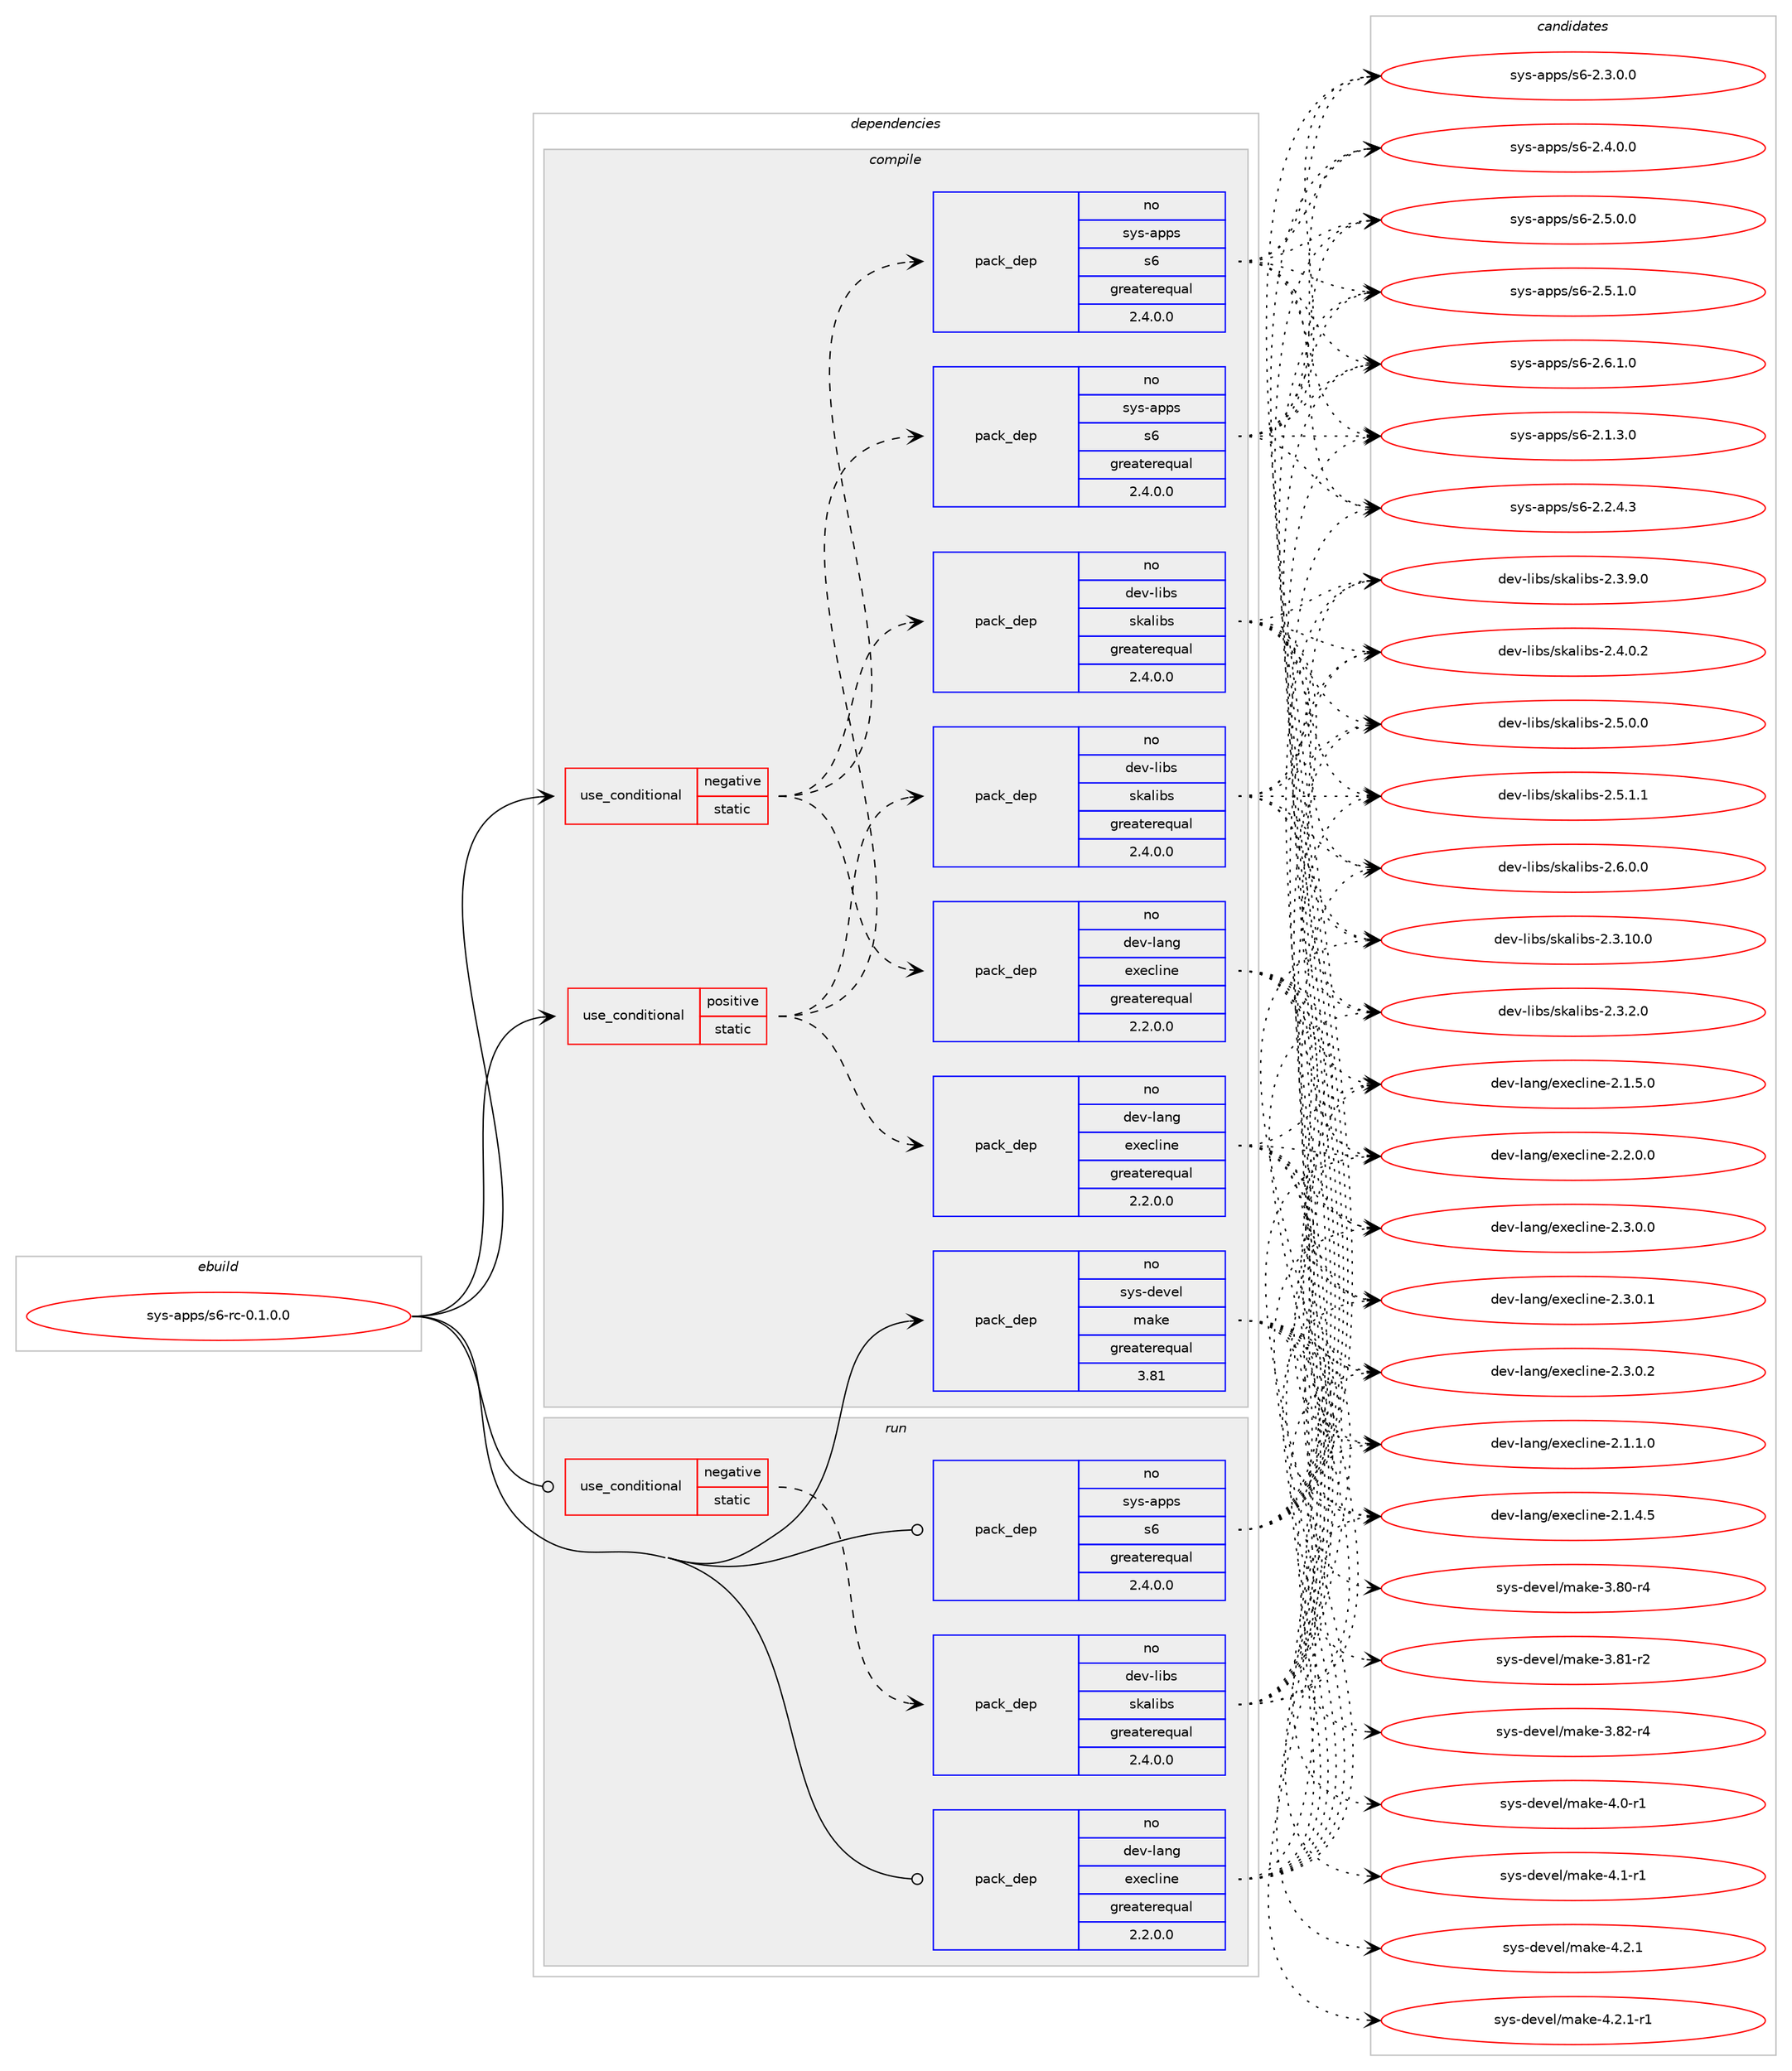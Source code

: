 digraph prolog {

# *************
# Graph options
# *************

newrank=true;
concentrate=true;
compound=true;
graph [rankdir=LR,fontname=Helvetica,fontsize=10,ranksep=1.5];#, ranksep=2.5, nodesep=0.2];
edge  [arrowhead=vee];
node  [fontname=Helvetica,fontsize=10];

# **********
# The ebuild
# **********

subgraph cluster_leftcol {
color=gray;
rank=same;
label=<<i>ebuild</i>>;
id [label="sys-apps/s6-rc-0.1.0.0", color=red, width=4, href="../sys-apps/s6-rc-0.1.0.0.svg"];
}

# ****************
# The dependencies
# ****************

subgraph cluster_midcol {
color=gray;
label=<<i>dependencies</i>>;
subgraph cluster_compile {
fillcolor="#eeeeee";
style=filled;
label=<<i>compile</i>>;
subgraph cond113897 {
dependency472503 [label=<<TABLE BORDER="0" CELLBORDER="1" CELLSPACING="0" CELLPADDING="4"><TR><TD ROWSPAN="3" CELLPADDING="10">use_conditional</TD></TR><TR><TD>negative</TD></TR><TR><TD>static</TD></TR></TABLE>>, shape=none, color=red];
subgraph pack350453 {
dependency472504 [label=<<TABLE BORDER="0" CELLBORDER="1" CELLSPACING="0" CELLPADDING="4" WIDTH="220"><TR><TD ROWSPAN="6" CELLPADDING="30">pack_dep</TD></TR><TR><TD WIDTH="110">no</TD></TR><TR><TD>dev-lang</TD></TR><TR><TD>execline</TD></TR><TR><TD>greaterequal</TD></TR><TR><TD>2.2.0.0</TD></TR></TABLE>>, shape=none, color=blue];
}
dependency472503:e -> dependency472504:w [weight=20,style="dashed",arrowhead="vee"];
subgraph pack350454 {
dependency472505 [label=<<TABLE BORDER="0" CELLBORDER="1" CELLSPACING="0" CELLPADDING="4" WIDTH="220"><TR><TD ROWSPAN="6" CELLPADDING="30">pack_dep</TD></TR><TR><TD WIDTH="110">no</TD></TR><TR><TD>dev-libs</TD></TR><TR><TD>skalibs</TD></TR><TR><TD>greaterequal</TD></TR><TR><TD>2.4.0.0</TD></TR></TABLE>>, shape=none, color=blue];
}
dependency472503:e -> dependency472505:w [weight=20,style="dashed",arrowhead="vee"];
subgraph pack350455 {
dependency472506 [label=<<TABLE BORDER="0" CELLBORDER="1" CELLSPACING="0" CELLPADDING="4" WIDTH="220"><TR><TD ROWSPAN="6" CELLPADDING="30">pack_dep</TD></TR><TR><TD WIDTH="110">no</TD></TR><TR><TD>sys-apps</TD></TR><TR><TD>s6</TD></TR><TR><TD>greaterequal</TD></TR><TR><TD>2.4.0.0</TD></TR></TABLE>>, shape=none, color=blue];
}
dependency472503:e -> dependency472506:w [weight=20,style="dashed",arrowhead="vee"];
}
id:e -> dependency472503:w [weight=20,style="solid",arrowhead="vee"];
subgraph cond113898 {
dependency472507 [label=<<TABLE BORDER="0" CELLBORDER="1" CELLSPACING="0" CELLPADDING="4"><TR><TD ROWSPAN="3" CELLPADDING="10">use_conditional</TD></TR><TR><TD>positive</TD></TR><TR><TD>static</TD></TR></TABLE>>, shape=none, color=red];
subgraph pack350456 {
dependency472508 [label=<<TABLE BORDER="0" CELLBORDER="1" CELLSPACING="0" CELLPADDING="4" WIDTH="220"><TR><TD ROWSPAN="6" CELLPADDING="30">pack_dep</TD></TR><TR><TD WIDTH="110">no</TD></TR><TR><TD>dev-lang</TD></TR><TR><TD>execline</TD></TR><TR><TD>greaterequal</TD></TR><TR><TD>2.2.0.0</TD></TR></TABLE>>, shape=none, color=blue];
}
dependency472507:e -> dependency472508:w [weight=20,style="dashed",arrowhead="vee"];
subgraph pack350457 {
dependency472509 [label=<<TABLE BORDER="0" CELLBORDER="1" CELLSPACING="0" CELLPADDING="4" WIDTH="220"><TR><TD ROWSPAN="6" CELLPADDING="30">pack_dep</TD></TR><TR><TD WIDTH="110">no</TD></TR><TR><TD>dev-libs</TD></TR><TR><TD>skalibs</TD></TR><TR><TD>greaterequal</TD></TR><TR><TD>2.4.0.0</TD></TR></TABLE>>, shape=none, color=blue];
}
dependency472507:e -> dependency472509:w [weight=20,style="dashed",arrowhead="vee"];
subgraph pack350458 {
dependency472510 [label=<<TABLE BORDER="0" CELLBORDER="1" CELLSPACING="0" CELLPADDING="4" WIDTH="220"><TR><TD ROWSPAN="6" CELLPADDING="30">pack_dep</TD></TR><TR><TD WIDTH="110">no</TD></TR><TR><TD>sys-apps</TD></TR><TR><TD>s6</TD></TR><TR><TD>greaterequal</TD></TR><TR><TD>2.4.0.0</TD></TR></TABLE>>, shape=none, color=blue];
}
dependency472507:e -> dependency472510:w [weight=20,style="dashed",arrowhead="vee"];
}
id:e -> dependency472507:w [weight=20,style="solid",arrowhead="vee"];
subgraph pack350459 {
dependency472511 [label=<<TABLE BORDER="0" CELLBORDER="1" CELLSPACING="0" CELLPADDING="4" WIDTH="220"><TR><TD ROWSPAN="6" CELLPADDING="30">pack_dep</TD></TR><TR><TD WIDTH="110">no</TD></TR><TR><TD>sys-devel</TD></TR><TR><TD>make</TD></TR><TR><TD>greaterequal</TD></TR><TR><TD>3.81</TD></TR></TABLE>>, shape=none, color=blue];
}
id:e -> dependency472511:w [weight=20,style="solid",arrowhead="vee"];
}
subgraph cluster_compileandrun {
fillcolor="#eeeeee";
style=filled;
label=<<i>compile and run</i>>;
}
subgraph cluster_run {
fillcolor="#eeeeee";
style=filled;
label=<<i>run</i>>;
subgraph cond113899 {
dependency472512 [label=<<TABLE BORDER="0" CELLBORDER="1" CELLSPACING="0" CELLPADDING="4"><TR><TD ROWSPAN="3" CELLPADDING="10">use_conditional</TD></TR><TR><TD>negative</TD></TR><TR><TD>static</TD></TR></TABLE>>, shape=none, color=red];
subgraph pack350460 {
dependency472513 [label=<<TABLE BORDER="0" CELLBORDER="1" CELLSPACING="0" CELLPADDING="4" WIDTH="220"><TR><TD ROWSPAN="6" CELLPADDING="30">pack_dep</TD></TR><TR><TD WIDTH="110">no</TD></TR><TR><TD>dev-libs</TD></TR><TR><TD>skalibs</TD></TR><TR><TD>greaterequal</TD></TR><TR><TD>2.4.0.0</TD></TR></TABLE>>, shape=none, color=blue];
}
dependency472512:e -> dependency472513:w [weight=20,style="dashed",arrowhead="vee"];
}
id:e -> dependency472512:w [weight=20,style="solid",arrowhead="odot"];
subgraph pack350461 {
dependency472514 [label=<<TABLE BORDER="0" CELLBORDER="1" CELLSPACING="0" CELLPADDING="4" WIDTH="220"><TR><TD ROWSPAN="6" CELLPADDING="30">pack_dep</TD></TR><TR><TD WIDTH="110">no</TD></TR><TR><TD>dev-lang</TD></TR><TR><TD>execline</TD></TR><TR><TD>greaterequal</TD></TR><TR><TD>2.2.0.0</TD></TR></TABLE>>, shape=none, color=blue];
}
id:e -> dependency472514:w [weight=20,style="solid",arrowhead="odot"];
subgraph pack350462 {
dependency472515 [label=<<TABLE BORDER="0" CELLBORDER="1" CELLSPACING="0" CELLPADDING="4" WIDTH="220"><TR><TD ROWSPAN="6" CELLPADDING="30">pack_dep</TD></TR><TR><TD WIDTH="110">no</TD></TR><TR><TD>sys-apps</TD></TR><TR><TD>s6</TD></TR><TR><TD>greaterequal</TD></TR><TR><TD>2.4.0.0</TD></TR></TABLE>>, shape=none, color=blue];
}
id:e -> dependency472515:w [weight=20,style="solid",arrowhead="odot"];
}
}

# **************
# The candidates
# **************

subgraph cluster_choices {
rank=same;
color=gray;
label=<<i>candidates</i>>;

subgraph choice350453 {
color=black;
nodesep=1;
choice100101118451089711010347101120101991081051101014550464946494648 [label="dev-lang/execline-2.1.1.0", color=red, width=4,href="../dev-lang/execline-2.1.1.0.svg"];
choice100101118451089711010347101120101991081051101014550464946524653 [label="dev-lang/execline-2.1.4.5", color=red, width=4,href="../dev-lang/execline-2.1.4.5.svg"];
choice100101118451089711010347101120101991081051101014550464946534648 [label="dev-lang/execline-2.1.5.0", color=red, width=4,href="../dev-lang/execline-2.1.5.0.svg"];
choice100101118451089711010347101120101991081051101014550465046484648 [label="dev-lang/execline-2.2.0.0", color=red, width=4,href="../dev-lang/execline-2.2.0.0.svg"];
choice100101118451089711010347101120101991081051101014550465146484648 [label="dev-lang/execline-2.3.0.0", color=red, width=4,href="../dev-lang/execline-2.3.0.0.svg"];
choice100101118451089711010347101120101991081051101014550465146484649 [label="dev-lang/execline-2.3.0.1", color=red, width=4,href="../dev-lang/execline-2.3.0.1.svg"];
choice100101118451089711010347101120101991081051101014550465146484650 [label="dev-lang/execline-2.3.0.2", color=red, width=4,href="../dev-lang/execline-2.3.0.2.svg"];
dependency472504:e -> choice100101118451089711010347101120101991081051101014550464946494648:w [style=dotted,weight="100"];
dependency472504:e -> choice100101118451089711010347101120101991081051101014550464946524653:w [style=dotted,weight="100"];
dependency472504:e -> choice100101118451089711010347101120101991081051101014550464946534648:w [style=dotted,weight="100"];
dependency472504:e -> choice100101118451089711010347101120101991081051101014550465046484648:w [style=dotted,weight="100"];
dependency472504:e -> choice100101118451089711010347101120101991081051101014550465146484648:w [style=dotted,weight="100"];
dependency472504:e -> choice100101118451089711010347101120101991081051101014550465146484649:w [style=dotted,weight="100"];
dependency472504:e -> choice100101118451089711010347101120101991081051101014550465146484650:w [style=dotted,weight="100"];
}
subgraph choice350454 {
color=black;
nodesep=1;
choice1001011184510810598115471151079710810598115455046514649484648 [label="dev-libs/skalibs-2.3.10.0", color=red, width=4,href="../dev-libs/skalibs-2.3.10.0.svg"];
choice10010111845108105981154711510797108105981154550465146504648 [label="dev-libs/skalibs-2.3.2.0", color=red, width=4,href="../dev-libs/skalibs-2.3.2.0.svg"];
choice10010111845108105981154711510797108105981154550465146574648 [label="dev-libs/skalibs-2.3.9.0", color=red, width=4,href="../dev-libs/skalibs-2.3.9.0.svg"];
choice10010111845108105981154711510797108105981154550465246484650 [label="dev-libs/skalibs-2.4.0.2", color=red, width=4,href="../dev-libs/skalibs-2.4.0.2.svg"];
choice10010111845108105981154711510797108105981154550465346484648 [label="dev-libs/skalibs-2.5.0.0", color=red, width=4,href="../dev-libs/skalibs-2.5.0.0.svg"];
choice10010111845108105981154711510797108105981154550465346494649 [label="dev-libs/skalibs-2.5.1.1", color=red, width=4,href="../dev-libs/skalibs-2.5.1.1.svg"];
choice10010111845108105981154711510797108105981154550465446484648 [label="dev-libs/skalibs-2.6.0.0", color=red, width=4,href="../dev-libs/skalibs-2.6.0.0.svg"];
dependency472505:e -> choice1001011184510810598115471151079710810598115455046514649484648:w [style=dotted,weight="100"];
dependency472505:e -> choice10010111845108105981154711510797108105981154550465146504648:w [style=dotted,weight="100"];
dependency472505:e -> choice10010111845108105981154711510797108105981154550465146574648:w [style=dotted,weight="100"];
dependency472505:e -> choice10010111845108105981154711510797108105981154550465246484650:w [style=dotted,weight="100"];
dependency472505:e -> choice10010111845108105981154711510797108105981154550465346484648:w [style=dotted,weight="100"];
dependency472505:e -> choice10010111845108105981154711510797108105981154550465346494649:w [style=dotted,weight="100"];
dependency472505:e -> choice10010111845108105981154711510797108105981154550465446484648:w [style=dotted,weight="100"];
}
subgraph choice350455 {
color=black;
nodesep=1;
choice115121115459711211211547115544550464946514648 [label="sys-apps/s6-2.1.3.0", color=red, width=4,href="../sys-apps/s6-2.1.3.0.svg"];
choice115121115459711211211547115544550465046524651 [label="sys-apps/s6-2.2.4.3", color=red, width=4,href="../sys-apps/s6-2.2.4.3.svg"];
choice115121115459711211211547115544550465146484648 [label="sys-apps/s6-2.3.0.0", color=red, width=4,href="../sys-apps/s6-2.3.0.0.svg"];
choice115121115459711211211547115544550465246484648 [label="sys-apps/s6-2.4.0.0", color=red, width=4,href="../sys-apps/s6-2.4.0.0.svg"];
choice115121115459711211211547115544550465346484648 [label="sys-apps/s6-2.5.0.0", color=red, width=4,href="../sys-apps/s6-2.5.0.0.svg"];
choice115121115459711211211547115544550465346494648 [label="sys-apps/s6-2.5.1.0", color=red, width=4,href="../sys-apps/s6-2.5.1.0.svg"];
choice115121115459711211211547115544550465446494648 [label="sys-apps/s6-2.6.1.0", color=red, width=4,href="../sys-apps/s6-2.6.1.0.svg"];
dependency472506:e -> choice115121115459711211211547115544550464946514648:w [style=dotted,weight="100"];
dependency472506:e -> choice115121115459711211211547115544550465046524651:w [style=dotted,weight="100"];
dependency472506:e -> choice115121115459711211211547115544550465146484648:w [style=dotted,weight="100"];
dependency472506:e -> choice115121115459711211211547115544550465246484648:w [style=dotted,weight="100"];
dependency472506:e -> choice115121115459711211211547115544550465346484648:w [style=dotted,weight="100"];
dependency472506:e -> choice115121115459711211211547115544550465346494648:w [style=dotted,weight="100"];
dependency472506:e -> choice115121115459711211211547115544550465446494648:w [style=dotted,weight="100"];
}
subgraph choice350456 {
color=black;
nodesep=1;
choice100101118451089711010347101120101991081051101014550464946494648 [label="dev-lang/execline-2.1.1.0", color=red, width=4,href="../dev-lang/execline-2.1.1.0.svg"];
choice100101118451089711010347101120101991081051101014550464946524653 [label="dev-lang/execline-2.1.4.5", color=red, width=4,href="../dev-lang/execline-2.1.4.5.svg"];
choice100101118451089711010347101120101991081051101014550464946534648 [label="dev-lang/execline-2.1.5.0", color=red, width=4,href="../dev-lang/execline-2.1.5.0.svg"];
choice100101118451089711010347101120101991081051101014550465046484648 [label="dev-lang/execline-2.2.0.0", color=red, width=4,href="../dev-lang/execline-2.2.0.0.svg"];
choice100101118451089711010347101120101991081051101014550465146484648 [label="dev-lang/execline-2.3.0.0", color=red, width=4,href="../dev-lang/execline-2.3.0.0.svg"];
choice100101118451089711010347101120101991081051101014550465146484649 [label="dev-lang/execline-2.3.0.1", color=red, width=4,href="../dev-lang/execline-2.3.0.1.svg"];
choice100101118451089711010347101120101991081051101014550465146484650 [label="dev-lang/execline-2.3.0.2", color=red, width=4,href="../dev-lang/execline-2.3.0.2.svg"];
dependency472508:e -> choice100101118451089711010347101120101991081051101014550464946494648:w [style=dotted,weight="100"];
dependency472508:e -> choice100101118451089711010347101120101991081051101014550464946524653:w [style=dotted,weight="100"];
dependency472508:e -> choice100101118451089711010347101120101991081051101014550464946534648:w [style=dotted,weight="100"];
dependency472508:e -> choice100101118451089711010347101120101991081051101014550465046484648:w [style=dotted,weight="100"];
dependency472508:e -> choice100101118451089711010347101120101991081051101014550465146484648:w [style=dotted,weight="100"];
dependency472508:e -> choice100101118451089711010347101120101991081051101014550465146484649:w [style=dotted,weight="100"];
dependency472508:e -> choice100101118451089711010347101120101991081051101014550465146484650:w [style=dotted,weight="100"];
}
subgraph choice350457 {
color=black;
nodesep=1;
choice1001011184510810598115471151079710810598115455046514649484648 [label="dev-libs/skalibs-2.3.10.0", color=red, width=4,href="../dev-libs/skalibs-2.3.10.0.svg"];
choice10010111845108105981154711510797108105981154550465146504648 [label="dev-libs/skalibs-2.3.2.0", color=red, width=4,href="../dev-libs/skalibs-2.3.2.0.svg"];
choice10010111845108105981154711510797108105981154550465146574648 [label="dev-libs/skalibs-2.3.9.0", color=red, width=4,href="../dev-libs/skalibs-2.3.9.0.svg"];
choice10010111845108105981154711510797108105981154550465246484650 [label="dev-libs/skalibs-2.4.0.2", color=red, width=4,href="../dev-libs/skalibs-2.4.0.2.svg"];
choice10010111845108105981154711510797108105981154550465346484648 [label="dev-libs/skalibs-2.5.0.0", color=red, width=4,href="../dev-libs/skalibs-2.5.0.0.svg"];
choice10010111845108105981154711510797108105981154550465346494649 [label="dev-libs/skalibs-2.5.1.1", color=red, width=4,href="../dev-libs/skalibs-2.5.1.1.svg"];
choice10010111845108105981154711510797108105981154550465446484648 [label="dev-libs/skalibs-2.6.0.0", color=red, width=4,href="../dev-libs/skalibs-2.6.0.0.svg"];
dependency472509:e -> choice1001011184510810598115471151079710810598115455046514649484648:w [style=dotted,weight="100"];
dependency472509:e -> choice10010111845108105981154711510797108105981154550465146504648:w [style=dotted,weight="100"];
dependency472509:e -> choice10010111845108105981154711510797108105981154550465146574648:w [style=dotted,weight="100"];
dependency472509:e -> choice10010111845108105981154711510797108105981154550465246484650:w [style=dotted,weight="100"];
dependency472509:e -> choice10010111845108105981154711510797108105981154550465346484648:w [style=dotted,weight="100"];
dependency472509:e -> choice10010111845108105981154711510797108105981154550465346494649:w [style=dotted,weight="100"];
dependency472509:e -> choice10010111845108105981154711510797108105981154550465446484648:w [style=dotted,weight="100"];
}
subgraph choice350458 {
color=black;
nodesep=1;
choice115121115459711211211547115544550464946514648 [label="sys-apps/s6-2.1.3.0", color=red, width=4,href="../sys-apps/s6-2.1.3.0.svg"];
choice115121115459711211211547115544550465046524651 [label="sys-apps/s6-2.2.4.3", color=red, width=4,href="../sys-apps/s6-2.2.4.3.svg"];
choice115121115459711211211547115544550465146484648 [label="sys-apps/s6-2.3.0.0", color=red, width=4,href="../sys-apps/s6-2.3.0.0.svg"];
choice115121115459711211211547115544550465246484648 [label="sys-apps/s6-2.4.0.0", color=red, width=4,href="../sys-apps/s6-2.4.0.0.svg"];
choice115121115459711211211547115544550465346484648 [label="sys-apps/s6-2.5.0.0", color=red, width=4,href="../sys-apps/s6-2.5.0.0.svg"];
choice115121115459711211211547115544550465346494648 [label="sys-apps/s6-2.5.1.0", color=red, width=4,href="../sys-apps/s6-2.5.1.0.svg"];
choice115121115459711211211547115544550465446494648 [label="sys-apps/s6-2.6.1.0", color=red, width=4,href="../sys-apps/s6-2.6.1.0.svg"];
dependency472510:e -> choice115121115459711211211547115544550464946514648:w [style=dotted,weight="100"];
dependency472510:e -> choice115121115459711211211547115544550465046524651:w [style=dotted,weight="100"];
dependency472510:e -> choice115121115459711211211547115544550465146484648:w [style=dotted,weight="100"];
dependency472510:e -> choice115121115459711211211547115544550465246484648:w [style=dotted,weight="100"];
dependency472510:e -> choice115121115459711211211547115544550465346484648:w [style=dotted,weight="100"];
dependency472510:e -> choice115121115459711211211547115544550465346494648:w [style=dotted,weight="100"];
dependency472510:e -> choice115121115459711211211547115544550465446494648:w [style=dotted,weight="100"];
}
subgraph choice350459 {
color=black;
nodesep=1;
choice11512111545100101118101108471099710710145514656484511452 [label="sys-devel/make-3.80-r4", color=red, width=4,href="../sys-devel/make-3.80-r4.svg"];
choice11512111545100101118101108471099710710145514656494511450 [label="sys-devel/make-3.81-r2", color=red, width=4,href="../sys-devel/make-3.81-r2.svg"];
choice11512111545100101118101108471099710710145514656504511452 [label="sys-devel/make-3.82-r4", color=red, width=4,href="../sys-devel/make-3.82-r4.svg"];
choice115121115451001011181011084710997107101455246484511449 [label="sys-devel/make-4.0-r1", color=red, width=4,href="../sys-devel/make-4.0-r1.svg"];
choice115121115451001011181011084710997107101455246494511449 [label="sys-devel/make-4.1-r1", color=red, width=4,href="../sys-devel/make-4.1-r1.svg"];
choice115121115451001011181011084710997107101455246504649 [label="sys-devel/make-4.2.1", color=red, width=4,href="../sys-devel/make-4.2.1.svg"];
choice1151211154510010111810110847109971071014552465046494511449 [label="sys-devel/make-4.2.1-r1", color=red, width=4,href="../sys-devel/make-4.2.1-r1.svg"];
dependency472511:e -> choice11512111545100101118101108471099710710145514656484511452:w [style=dotted,weight="100"];
dependency472511:e -> choice11512111545100101118101108471099710710145514656494511450:w [style=dotted,weight="100"];
dependency472511:e -> choice11512111545100101118101108471099710710145514656504511452:w [style=dotted,weight="100"];
dependency472511:e -> choice115121115451001011181011084710997107101455246484511449:w [style=dotted,weight="100"];
dependency472511:e -> choice115121115451001011181011084710997107101455246494511449:w [style=dotted,weight="100"];
dependency472511:e -> choice115121115451001011181011084710997107101455246504649:w [style=dotted,weight="100"];
dependency472511:e -> choice1151211154510010111810110847109971071014552465046494511449:w [style=dotted,weight="100"];
}
subgraph choice350460 {
color=black;
nodesep=1;
choice1001011184510810598115471151079710810598115455046514649484648 [label="dev-libs/skalibs-2.3.10.0", color=red, width=4,href="../dev-libs/skalibs-2.3.10.0.svg"];
choice10010111845108105981154711510797108105981154550465146504648 [label="dev-libs/skalibs-2.3.2.0", color=red, width=4,href="../dev-libs/skalibs-2.3.2.0.svg"];
choice10010111845108105981154711510797108105981154550465146574648 [label="dev-libs/skalibs-2.3.9.0", color=red, width=4,href="../dev-libs/skalibs-2.3.9.0.svg"];
choice10010111845108105981154711510797108105981154550465246484650 [label="dev-libs/skalibs-2.4.0.2", color=red, width=4,href="../dev-libs/skalibs-2.4.0.2.svg"];
choice10010111845108105981154711510797108105981154550465346484648 [label="dev-libs/skalibs-2.5.0.0", color=red, width=4,href="../dev-libs/skalibs-2.5.0.0.svg"];
choice10010111845108105981154711510797108105981154550465346494649 [label="dev-libs/skalibs-2.5.1.1", color=red, width=4,href="../dev-libs/skalibs-2.5.1.1.svg"];
choice10010111845108105981154711510797108105981154550465446484648 [label="dev-libs/skalibs-2.6.0.0", color=red, width=4,href="../dev-libs/skalibs-2.6.0.0.svg"];
dependency472513:e -> choice1001011184510810598115471151079710810598115455046514649484648:w [style=dotted,weight="100"];
dependency472513:e -> choice10010111845108105981154711510797108105981154550465146504648:w [style=dotted,weight="100"];
dependency472513:e -> choice10010111845108105981154711510797108105981154550465146574648:w [style=dotted,weight="100"];
dependency472513:e -> choice10010111845108105981154711510797108105981154550465246484650:w [style=dotted,weight="100"];
dependency472513:e -> choice10010111845108105981154711510797108105981154550465346484648:w [style=dotted,weight="100"];
dependency472513:e -> choice10010111845108105981154711510797108105981154550465346494649:w [style=dotted,weight="100"];
dependency472513:e -> choice10010111845108105981154711510797108105981154550465446484648:w [style=dotted,weight="100"];
}
subgraph choice350461 {
color=black;
nodesep=1;
choice100101118451089711010347101120101991081051101014550464946494648 [label="dev-lang/execline-2.1.1.0", color=red, width=4,href="../dev-lang/execline-2.1.1.0.svg"];
choice100101118451089711010347101120101991081051101014550464946524653 [label="dev-lang/execline-2.1.4.5", color=red, width=4,href="../dev-lang/execline-2.1.4.5.svg"];
choice100101118451089711010347101120101991081051101014550464946534648 [label="dev-lang/execline-2.1.5.0", color=red, width=4,href="../dev-lang/execline-2.1.5.0.svg"];
choice100101118451089711010347101120101991081051101014550465046484648 [label="dev-lang/execline-2.2.0.0", color=red, width=4,href="../dev-lang/execline-2.2.0.0.svg"];
choice100101118451089711010347101120101991081051101014550465146484648 [label="dev-lang/execline-2.3.0.0", color=red, width=4,href="../dev-lang/execline-2.3.0.0.svg"];
choice100101118451089711010347101120101991081051101014550465146484649 [label="dev-lang/execline-2.3.0.1", color=red, width=4,href="../dev-lang/execline-2.3.0.1.svg"];
choice100101118451089711010347101120101991081051101014550465146484650 [label="dev-lang/execline-2.3.0.2", color=red, width=4,href="../dev-lang/execline-2.3.0.2.svg"];
dependency472514:e -> choice100101118451089711010347101120101991081051101014550464946494648:w [style=dotted,weight="100"];
dependency472514:e -> choice100101118451089711010347101120101991081051101014550464946524653:w [style=dotted,weight="100"];
dependency472514:e -> choice100101118451089711010347101120101991081051101014550464946534648:w [style=dotted,weight="100"];
dependency472514:e -> choice100101118451089711010347101120101991081051101014550465046484648:w [style=dotted,weight="100"];
dependency472514:e -> choice100101118451089711010347101120101991081051101014550465146484648:w [style=dotted,weight="100"];
dependency472514:e -> choice100101118451089711010347101120101991081051101014550465146484649:w [style=dotted,weight="100"];
dependency472514:e -> choice100101118451089711010347101120101991081051101014550465146484650:w [style=dotted,weight="100"];
}
subgraph choice350462 {
color=black;
nodesep=1;
choice115121115459711211211547115544550464946514648 [label="sys-apps/s6-2.1.3.0", color=red, width=4,href="../sys-apps/s6-2.1.3.0.svg"];
choice115121115459711211211547115544550465046524651 [label="sys-apps/s6-2.2.4.3", color=red, width=4,href="../sys-apps/s6-2.2.4.3.svg"];
choice115121115459711211211547115544550465146484648 [label="sys-apps/s6-2.3.0.0", color=red, width=4,href="../sys-apps/s6-2.3.0.0.svg"];
choice115121115459711211211547115544550465246484648 [label="sys-apps/s6-2.4.0.0", color=red, width=4,href="../sys-apps/s6-2.4.0.0.svg"];
choice115121115459711211211547115544550465346484648 [label="sys-apps/s6-2.5.0.0", color=red, width=4,href="../sys-apps/s6-2.5.0.0.svg"];
choice115121115459711211211547115544550465346494648 [label="sys-apps/s6-2.5.1.0", color=red, width=4,href="../sys-apps/s6-2.5.1.0.svg"];
choice115121115459711211211547115544550465446494648 [label="sys-apps/s6-2.6.1.0", color=red, width=4,href="../sys-apps/s6-2.6.1.0.svg"];
dependency472515:e -> choice115121115459711211211547115544550464946514648:w [style=dotted,weight="100"];
dependency472515:e -> choice115121115459711211211547115544550465046524651:w [style=dotted,weight="100"];
dependency472515:e -> choice115121115459711211211547115544550465146484648:w [style=dotted,weight="100"];
dependency472515:e -> choice115121115459711211211547115544550465246484648:w [style=dotted,weight="100"];
dependency472515:e -> choice115121115459711211211547115544550465346484648:w [style=dotted,weight="100"];
dependency472515:e -> choice115121115459711211211547115544550465346494648:w [style=dotted,weight="100"];
dependency472515:e -> choice115121115459711211211547115544550465446494648:w [style=dotted,weight="100"];
}
}

}
